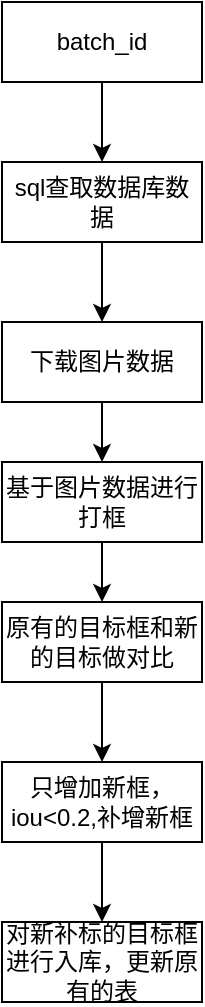 <mxfile version="26.1.2">
  <diagram name="第 1 页" id="s4g44zdACJKRfGumNPvO">
    <mxGraphModel dx="1674" dy="772" grid="1" gridSize="10" guides="1" tooltips="1" connect="1" arrows="1" fold="1" page="1" pageScale="1" pageWidth="827" pageHeight="1169" math="0" shadow="0">
      <root>
        <mxCell id="0" />
        <mxCell id="1" parent="0" />
        <mxCell id="dOwxplnkT6r4AkLCZlEr-3" style="edgeStyle=orthogonalEdgeStyle;rounded=0;orthogonalLoop=1;jettySize=auto;html=1;exitX=0.5;exitY=1;exitDx=0;exitDy=0;entryX=0.5;entryY=0;entryDx=0;entryDy=0;" edge="1" parent="1" source="dOwxplnkT6r4AkLCZlEr-1" target="dOwxplnkT6r4AkLCZlEr-2">
          <mxGeometry relative="1" as="geometry" />
        </mxCell>
        <mxCell id="dOwxplnkT6r4AkLCZlEr-1" value="batch_id" style="rounded=0;whiteSpace=wrap;html=1;" vertex="1" parent="1">
          <mxGeometry x="40" y="30" width="100" height="40" as="geometry" />
        </mxCell>
        <mxCell id="dOwxplnkT6r4AkLCZlEr-10" value="" style="edgeStyle=orthogonalEdgeStyle;rounded=0;orthogonalLoop=1;jettySize=auto;html=1;" edge="1" parent="1" source="dOwxplnkT6r4AkLCZlEr-2" target="dOwxplnkT6r4AkLCZlEr-7">
          <mxGeometry relative="1" as="geometry" />
        </mxCell>
        <mxCell id="dOwxplnkT6r4AkLCZlEr-2" value="sql查取数据库数据" style="rounded=0;whiteSpace=wrap;html=1;" vertex="1" parent="1">
          <mxGeometry x="40" y="110" width="100" height="40" as="geometry" />
        </mxCell>
        <mxCell id="dOwxplnkT6r4AkLCZlEr-14" value="" style="edgeStyle=orthogonalEdgeStyle;rounded=0;orthogonalLoop=1;jettySize=auto;html=1;" edge="1" parent="1" source="dOwxplnkT6r4AkLCZlEr-4" target="dOwxplnkT6r4AkLCZlEr-8">
          <mxGeometry relative="1" as="geometry" />
        </mxCell>
        <mxCell id="dOwxplnkT6r4AkLCZlEr-4" value="原有的目标框和新的目标做对比" style="rounded=0;whiteSpace=wrap;html=1;" vertex="1" parent="1">
          <mxGeometry x="40" y="330" width="100" height="40" as="geometry" />
        </mxCell>
        <mxCell id="dOwxplnkT6r4AkLCZlEr-13" style="edgeStyle=orthogonalEdgeStyle;rounded=0;orthogonalLoop=1;jettySize=auto;html=1;exitX=0.5;exitY=1;exitDx=0;exitDy=0;entryX=0.5;entryY=0;entryDx=0;entryDy=0;" edge="1" parent="1" source="dOwxplnkT6r4AkLCZlEr-5" target="dOwxplnkT6r4AkLCZlEr-4">
          <mxGeometry relative="1" as="geometry" />
        </mxCell>
        <mxCell id="dOwxplnkT6r4AkLCZlEr-5" value="基于图片数据进行打框" style="rounded=0;whiteSpace=wrap;html=1;" vertex="1" parent="1">
          <mxGeometry x="40" y="260" width="100" height="40" as="geometry" />
        </mxCell>
        <mxCell id="dOwxplnkT6r4AkLCZlEr-11" value="" style="edgeStyle=orthogonalEdgeStyle;rounded=0;orthogonalLoop=1;jettySize=auto;html=1;" edge="1" parent="1" source="dOwxplnkT6r4AkLCZlEr-7" target="dOwxplnkT6r4AkLCZlEr-5">
          <mxGeometry relative="1" as="geometry" />
        </mxCell>
        <mxCell id="dOwxplnkT6r4AkLCZlEr-7" value="下载图片数据" style="rounded=0;whiteSpace=wrap;html=1;" vertex="1" parent="1">
          <mxGeometry x="40" y="190" width="100" height="40" as="geometry" />
        </mxCell>
        <mxCell id="dOwxplnkT6r4AkLCZlEr-15" value="" style="edgeStyle=orthogonalEdgeStyle;rounded=0;orthogonalLoop=1;jettySize=auto;html=1;" edge="1" parent="1" source="dOwxplnkT6r4AkLCZlEr-8" target="dOwxplnkT6r4AkLCZlEr-9">
          <mxGeometry relative="1" as="geometry" />
        </mxCell>
        <mxCell id="dOwxplnkT6r4AkLCZlEr-8" value="只增加新框，iou&amp;lt;0.2,补增新框" style="rounded=0;whiteSpace=wrap;html=1;" vertex="1" parent="1">
          <mxGeometry x="40" y="410" width="100" height="40" as="geometry" />
        </mxCell>
        <mxCell id="dOwxplnkT6r4AkLCZlEr-9" value="对新补标的目标框进行入库，更新原有的表" style="rounded=0;whiteSpace=wrap;html=1;" vertex="1" parent="1">
          <mxGeometry x="40" y="490" width="100" height="40" as="geometry" />
        </mxCell>
      </root>
    </mxGraphModel>
  </diagram>
</mxfile>
